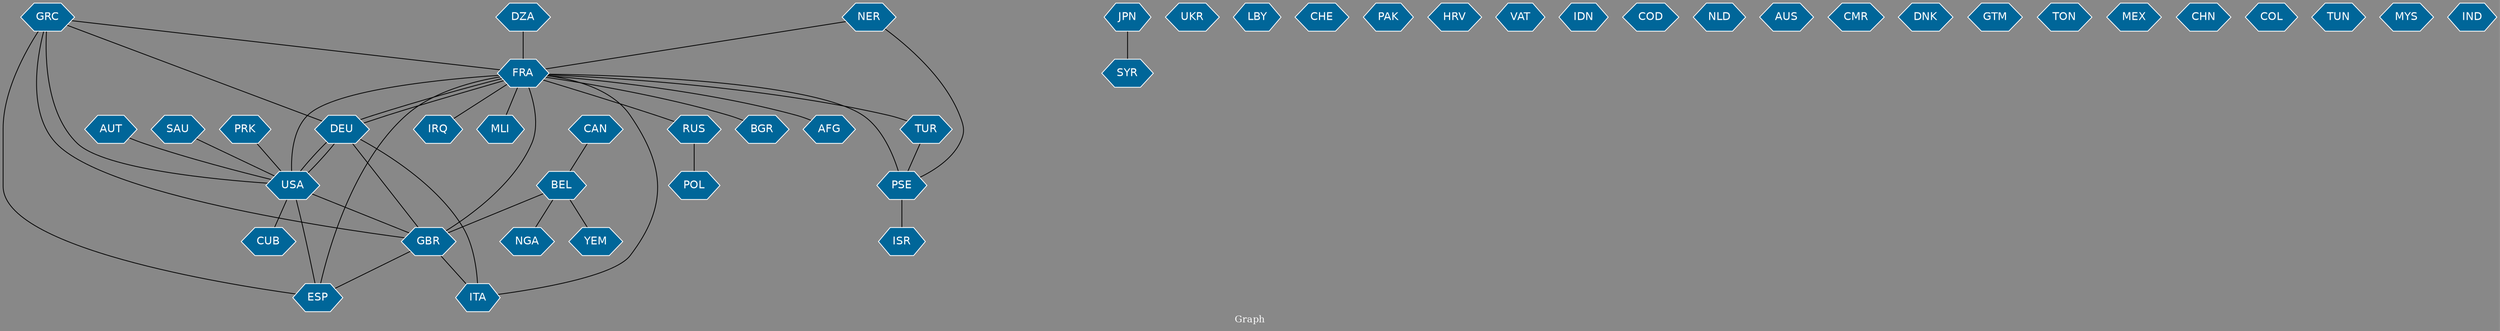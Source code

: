 // Countries together in item graph
graph {
	graph [bgcolor="#888888" fontcolor=white fontsize=12 label="Graph" outputorder=edgesfirst overlap=prism]
	node [color=white fillcolor="#006699" fontcolor=white fontname=Helvetica shape=hexagon style=filled]
	edge [arrowhead=open color=black fontcolor=white fontname=Courier fontsize=12]
		FRA [label=FRA]
		SYR [label=SYR]
		UKR [label=UKR]
		AUT [label=AUT]
		USA [label=USA]
		GRC [label=GRC]
		GBR [label=GBR]
		ESP [label=ESP]
		DEU [label=DEU]
		ITA [label=ITA]
		NGA [label=NGA]
		RUS [label=RUS]
		POL [label=POL]
		LBY [label=LBY]
		CHE [label=CHE]
		PAK [label=PAK]
		HRV [label=HRV]
		VAT [label=VAT]
		SAU [label=SAU]
		IDN [label=IDN]
		COD [label=COD]
		PSE [label=PSE]
		ISR [label=ISR]
		CUB [label=CUB]
		BEL [label=BEL]
		NLD [label=NLD]
		YEM [label=YEM]
		AUS [label=AUS]
		CMR [label=CMR]
		NER [label=NER]
		BGR [label=BGR]
		DNK [label=DNK]
		GTM [label=GTM]
		TON [label=TON]
		CAN [label=CAN]
		AFG [label=AFG]
		MEX [label=MEX]
		CHN [label=CHN]
		COL [label=COL]
		TUR [label=TUR]
		TUN [label=TUN]
		JPN [label=JPN]
		MYS [label=MYS]
		IND [label=IND]
		PRK [label=PRK]
		IRQ [label=IRQ]
		MLI [label=MLI]
		DZA [label=DZA]
			DEU -- FRA [weight=1]
			PSE -- FRA [weight=2]
			FRA -- MLI [weight=1]
			GRC -- FRA [weight=1]
			FRA -- GBR [weight=1]
			TUR -- PSE [weight=1]
			GRC -- USA [weight=1]
			NER -- PSE [weight=1]
			CAN -- BEL [weight=1]
			AUT -- USA [weight=1]
			ESP -- FRA [weight=1]
			FRA -- IRQ [weight=1]
			BEL -- GBR [weight=1]
			DEU -- ITA [weight=1]
			FRA -- TUR [weight=1]
			NER -- FRA [weight=1]
			DEU -- GBR [weight=1]
			DZA -- FRA [weight=1]
			FRA -- BGR [weight=2]
			RUS -- POL [weight=1]
			JPN -- SYR [weight=1]
			USA -- CUB [weight=1]
			DEU -- USA [weight=1]
			GBR -- ESP [weight=1]
			USA -- FRA [weight=3]
			FRA -- RUS [weight=1]
			PSE -- ISR [weight=2]
			FRA -- ITA [weight=1]
			GBR -- ITA [weight=1]
			GRC -- DEU [weight=1]
			BEL -- NGA [weight=1]
			BEL -- YEM [weight=1]
			GRC -- GBR [weight=1]
			USA -- ESP [weight=1]
			FRA -- AFG [weight=1]
			PRK -- USA [weight=1]
			USA -- GBR [weight=1]
			FRA -- DEU [weight=2]
			USA -- DEU [weight=1]
			GRC -- ESP [weight=2]
			SAU -- USA [weight=1]
}